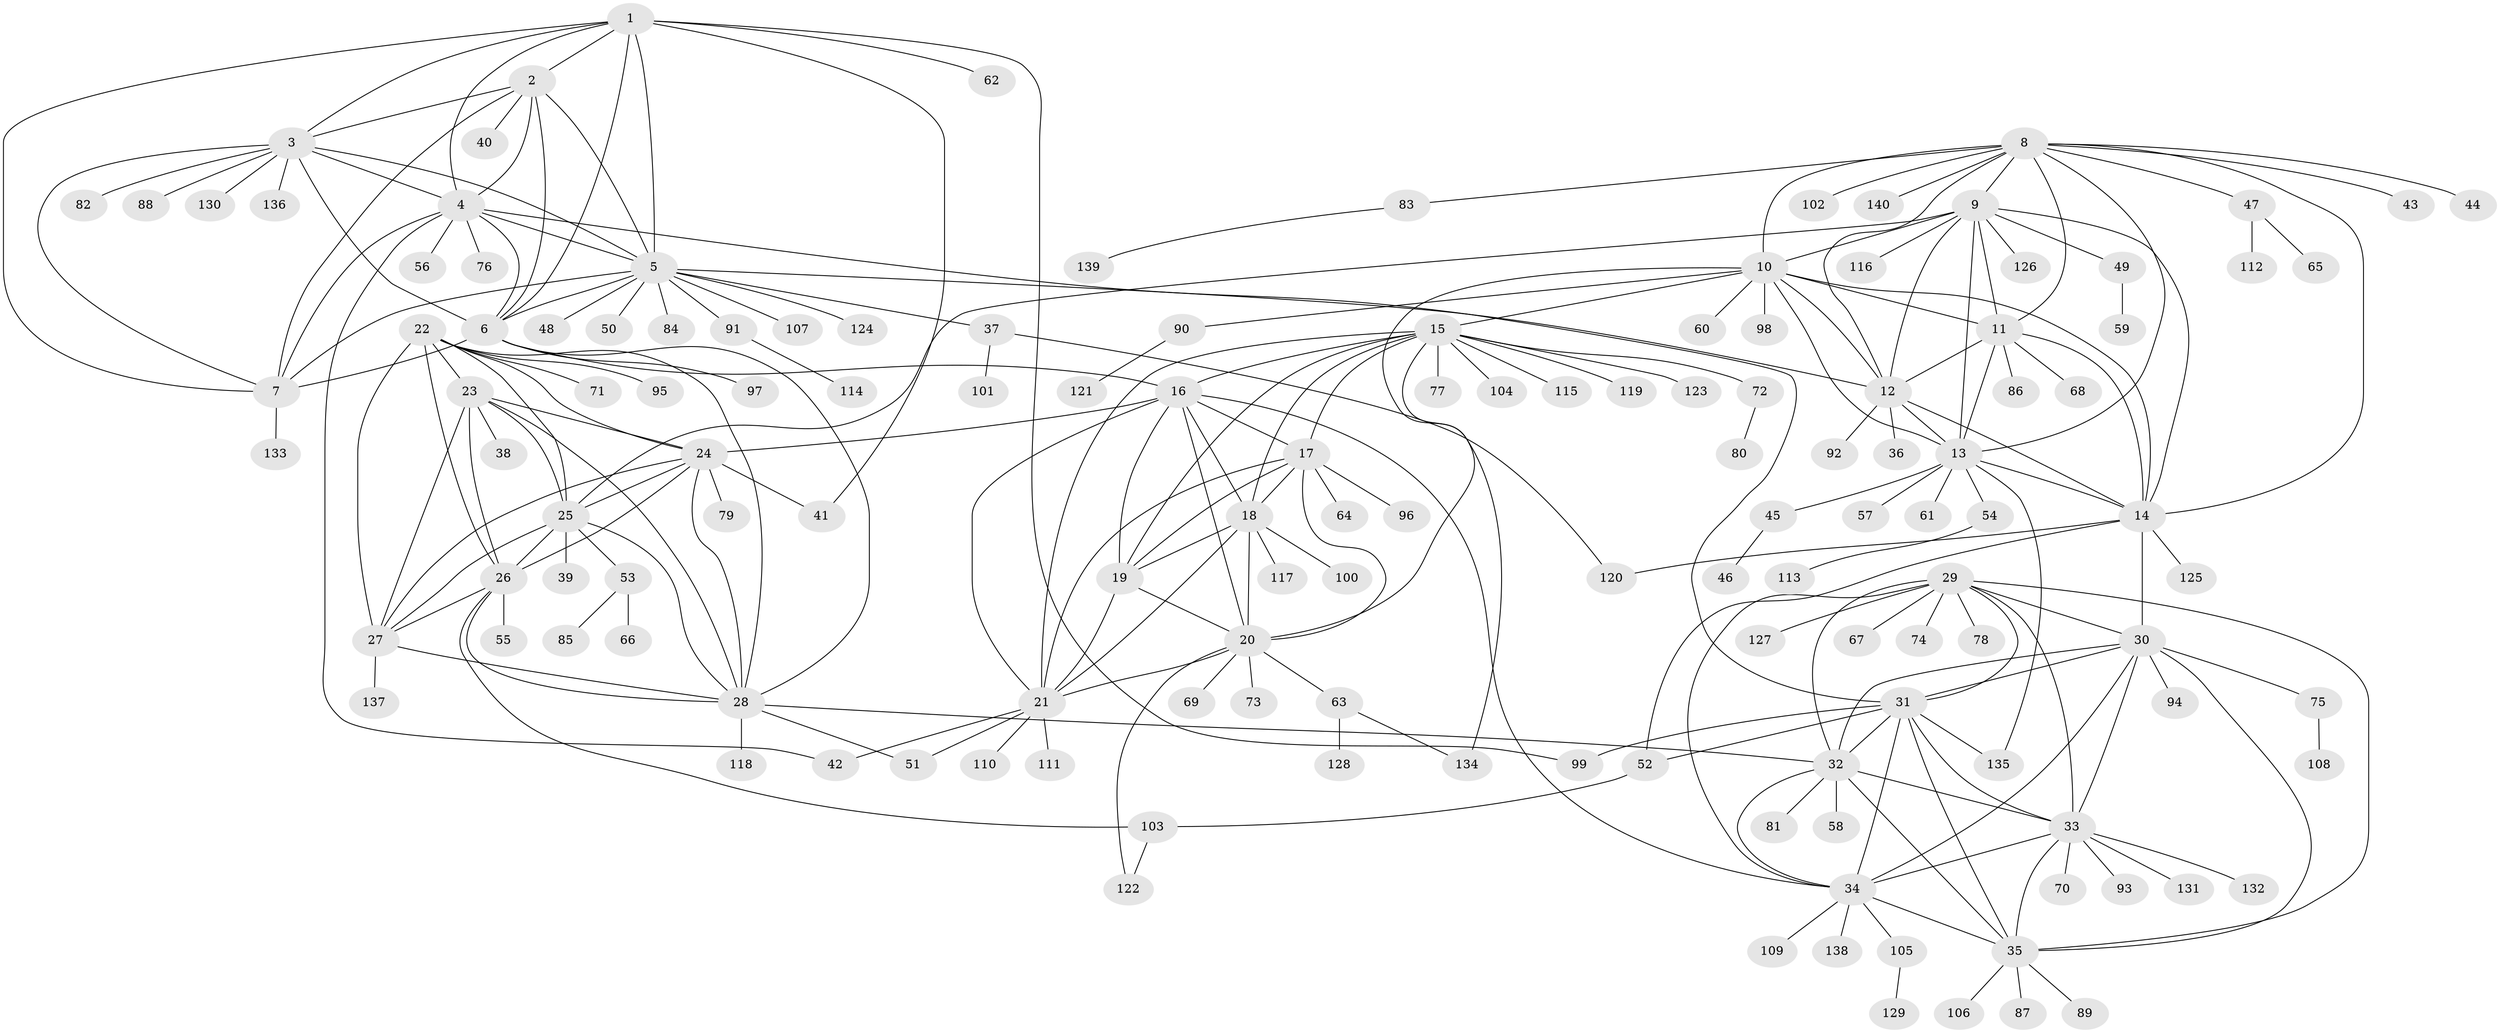 // coarse degree distribution, {5: 0.014285714285714285, 11: 0.04285714285714286, 6: 0.05714285714285714, 8: 0.05714285714285714, 16: 0.014285714285714285, 4: 0.05714285714285714, 2: 0.04285714285714286, 7: 0.014285714285714285, 1: 0.6857142857142857, 3: 0.014285714285714285}
// Generated by graph-tools (version 1.1) at 2025/19/03/04/25 18:19:27]
// undirected, 140 vertices, 230 edges
graph export_dot {
graph [start="1"]
  node [color=gray90,style=filled];
  1;
  2;
  3;
  4;
  5;
  6;
  7;
  8;
  9;
  10;
  11;
  12;
  13;
  14;
  15;
  16;
  17;
  18;
  19;
  20;
  21;
  22;
  23;
  24;
  25;
  26;
  27;
  28;
  29;
  30;
  31;
  32;
  33;
  34;
  35;
  36;
  37;
  38;
  39;
  40;
  41;
  42;
  43;
  44;
  45;
  46;
  47;
  48;
  49;
  50;
  51;
  52;
  53;
  54;
  55;
  56;
  57;
  58;
  59;
  60;
  61;
  62;
  63;
  64;
  65;
  66;
  67;
  68;
  69;
  70;
  71;
  72;
  73;
  74;
  75;
  76;
  77;
  78;
  79;
  80;
  81;
  82;
  83;
  84;
  85;
  86;
  87;
  88;
  89;
  90;
  91;
  92;
  93;
  94;
  95;
  96;
  97;
  98;
  99;
  100;
  101;
  102;
  103;
  104;
  105;
  106;
  107;
  108;
  109;
  110;
  111;
  112;
  113;
  114;
  115;
  116;
  117;
  118;
  119;
  120;
  121;
  122;
  123;
  124;
  125;
  126;
  127;
  128;
  129;
  130;
  131;
  132;
  133;
  134;
  135;
  136;
  137;
  138;
  139;
  140;
  1 -- 2;
  1 -- 3;
  1 -- 4;
  1 -- 5;
  1 -- 6;
  1 -- 7;
  1 -- 41;
  1 -- 62;
  1 -- 99;
  2 -- 3;
  2 -- 4;
  2 -- 5;
  2 -- 6;
  2 -- 7;
  2 -- 40;
  3 -- 4;
  3 -- 5;
  3 -- 6;
  3 -- 7;
  3 -- 82;
  3 -- 88;
  3 -- 130;
  3 -- 136;
  4 -- 5;
  4 -- 6;
  4 -- 7;
  4 -- 31;
  4 -- 42;
  4 -- 56;
  4 -- 76;
  5 -- 6;
  5 -- 7;
  5 -- 12;
  5 -- 37;
  5 -- 48;
  5 -- 50;
  5 -- 84;
  5 -- 91;
  5 -- 107;
  5 -- 124;
  6 -- 7;
  6 -- 16;
  6 -- 28;
  6 -- 97;
  7 -- 133;
  8 -- 9;
  8 -- 10;
  8 -- 11;
  8 -- 12;
  8 -- 13;
  8 -- 14;
  8 -- 43;
  8 -- 44;
  8 -- 47;
  8 -- 83;
  8 -- 102;
  8 -- 140;
  9 -- 10;
  9 -- 11;
  9 -- 12;
  9 -- 13;
  9 -- 14;
  9 -- 25;
  9 -- 49;
  9 -- 116;
  9 -- 126;
  10 -- 11;
  10 -- 12;
  10 -- 13;
  10 -- 14;
  10 -- 15;
  10 -- 60;
  10 -- 90;
  10 -- 98;
  10 -- 134;
  11 -- 12;
  11 -- 13;
  11 -- 14;
  11 -- 68;
  11 -- 86;
  12 -- 13;
  12 -- 14;
  12 -- 36;
  12 -- 92;
  13 -- 14;
  13 -- 45;
  13 -- 54;
  13 -- 57;
  13 -- 61;
  13 -- 135;
  14 -- 30;
  14 -- 52;
  14 -- 120;
  14 -- 125;
  15 -- 16;
  15 -- 17;
  15 -- 18;
  15 -- 19;
  15 -- 20;
  15 -- 21;
  15 -- 72;
  15 -- 77;
  15 -- 104;
  15 -- 115;
  15 -- 119;
  15 -- 123;
  16 -- 17;
  16 -- 18;
  16 -- 19;
  16 -- 20;
  16 -- 21;
  16 -- 24;
  16 -- 34;
  17 -- 18;
  17 -- 19;
  17 -- 20;
  17 -- 21;
  17 -- 64;
  17 -- 96;
  18 -- 19;
  18 -- 20;
  18 -- 21;
  18 -- 100;
  18 -- 117;
  19 -- 20;
  19 -- 21;
  20 -- 21;
  20 -- 63;
  20 -- 69;
  20 -- 73;
  20 -- 122;
  21 -- 42;
  21 -- 51;
  21 -- 110;
  21 -- 111;
  22 -- 23;
  22 -- 24;
  22 -- 25;
  22 -- 26;
  22 -- 27;
  22 -- 28;
  22 -- 71;
  22 -- 95;
  23 -- 24;
  23 -- 25;
  23 -- 26;
  23 -- 27;
  23 -- 28;
  23 -- 38;
  24 -- 25;
  24 -- 26;
  24 -- 27;
  24 -- 28;
  24 -- 41;
  24 -- 79;
  25 -- 26;
  25 -- 27;
  25 -- 28;
  25 -- 39;
  25 -- 53;
  26 -- 27;
  26 -- 28;
  26 -- 55;
  26 -- 103;
  27 -- 28;
  27 -- 137;
  28 -- 32;
  28 -- 51;
  28 -- 118;
  29 -- 30;
  29 -- 31;
  29 -- 32;
  29 -- 33;
  29 -- 34;
  29 -- 35;
  29 -- 67;
  29 -- 74;
  29 -- 78;
  29 -- 127;
  30 -- 31;
  30 -- 32;
  30 -- 33;
  30 -- 34;
  30 -- 35;
  30 -- 75;
  30 -- 94;
  31 -- 32;
  31 -- 33;
  31 -- 34;
  31 -- 35;
  31 -- 52;
  31 -- 99;
  31 -- 135;
  32 -- 33;
  32 -- 34;
  32 -- 35;
  32 -- 58;
  32 -- 81;
  33 -- 34;
  33 -- 35;
  33 -- 70;
  33 -- 93;
  33 -- 131;
  33 -- 132;
  34 -- 35;
  34 -- 105;
  34 -- 109;
  34 -- 138;
  35 -- 87;
  35 -- 89;
  35 -- 106;
  37 -- 101;
  37 -- 120;
  45 -- 46;
  47 -- 65;
  47 -- 112;
  49 -- 59;
  52 -- 103;
  53 -- 66;
  53 -- 85;
  54 -- 113;
  63 -- 128;
  63 -- 134;
  72 -- 80;
  75 -- 108;
  83 -- 139;
  90 -- 121;
  91 -- 114;
  103 -- 122;
  105 -- 129;
}
